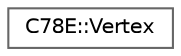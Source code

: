 digraph "Graphical Class Hierarchy"
{
 // LATEX_PDF_SIZE
  bgcolor="transparent";
  edge [fontname=Helvetica,fontsize=10,labelfontname=Helvetica,labelfontsize=10];
  node [fontname=Helvetica,fontsize=10,shape=box,height=0.2,width=0.4];
  rankdir="LR";
  Node0 [id="Node000000",label="C78E::Vertex",height=0.2,width=0.4,color="grey40", fillcolor="white", style="filled",URL="$d1/df2/struct_c78_e_1_1_vertex.html",tooltip=" "];
}
